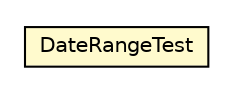 #!/usr/local/bin/dot
#
# Class diagram 
# Generated by UMLGraph version R5_6_6-8-g8d7759 (http://www.umlgraph.org/)
#

digraph G {
	edge [fontname="Helvetica",fontsize=10,labelfontname="Helvetica",labelfontsize=10];
	node [fontname="Helvetica",fontsize=10,shape=plaintext];
	nodesep=0.25;
	ranksep=0.5;
	// org.dayatang.utils.DateRangeTest
	c190 [label=<<table title="org.dayatang.utils.DateRangeTest" border="0" cellborder="1" cellspacing="0" cellpadding="2" port="p" bgcolor="lemonChiffon" href="./DateRangeTest.html">
		<tr><td><table border="0" cellspacing="0" cellpadding="1">
<tr><td align="center" balign="center"> DateRangeTest </td></tr>
		</table></td></tr>
		</table>>, URL="./DateRangeTest.html", fontname="Helvetica", fontcolor="black", fontsize=10.0];
}

